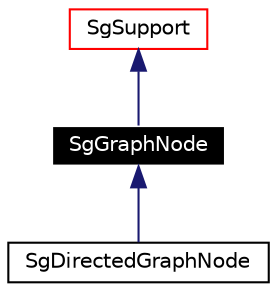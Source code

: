 digraph G
{
  edge [fontname="Helvetica",fontsize=10,labelfontname="Helvetica",labelfontsize=10];
  node [fontname="Helvetica",fontsize=10,shape=record];
  Node1 [label="SgGraphNode",height=0.2,width=0.4,color="white", fillcolor="black", style="filled" fontcolor="white"];
  Node2 -> Node1 [dir=back,color="midnightblue",fontsize=10,style="solid",fontname="Helvetica"];
  Node2 [label="SgSupport",height=0.2,width=0.4,color="red",URL="$classSgSupport.html"];
  Node1 -> Node3 [dir=back,color="midnightblue",fontsize=10,style="solid",fontname="Helvetica"];
  Node3 [label="SgDirectedGraphNode",height=0.2,width=0.4,color="black",URL="$classSgDirectedGraphNode.html"];
}
